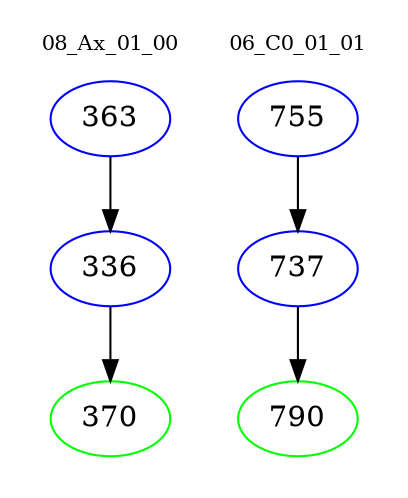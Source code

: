 digraph{
subgraph cluster_0 {
color = white
label = "08_Ax_01_00";
fontsize=10;
T0_363 [label="363", color="blue"]
T0_363 -> T0_336 [color="black"]
T0_336 [label="336", color="blue"]
T0_336 -> T0_370 [color="black"]
T0_370 [label="370", color="green"]
}
subgraph cluster_1 {
color = white
label = "06_C0_01_01";
fontsize=10;
T1_755 [label="755", color="blue"]
T1_755 -> T1_737 [color="black"]
T1_737 [label="737", color="blue"]
T1_737 -> T1_790 [color="black"]
T1_790 [label="790", color="green"]
}
}
